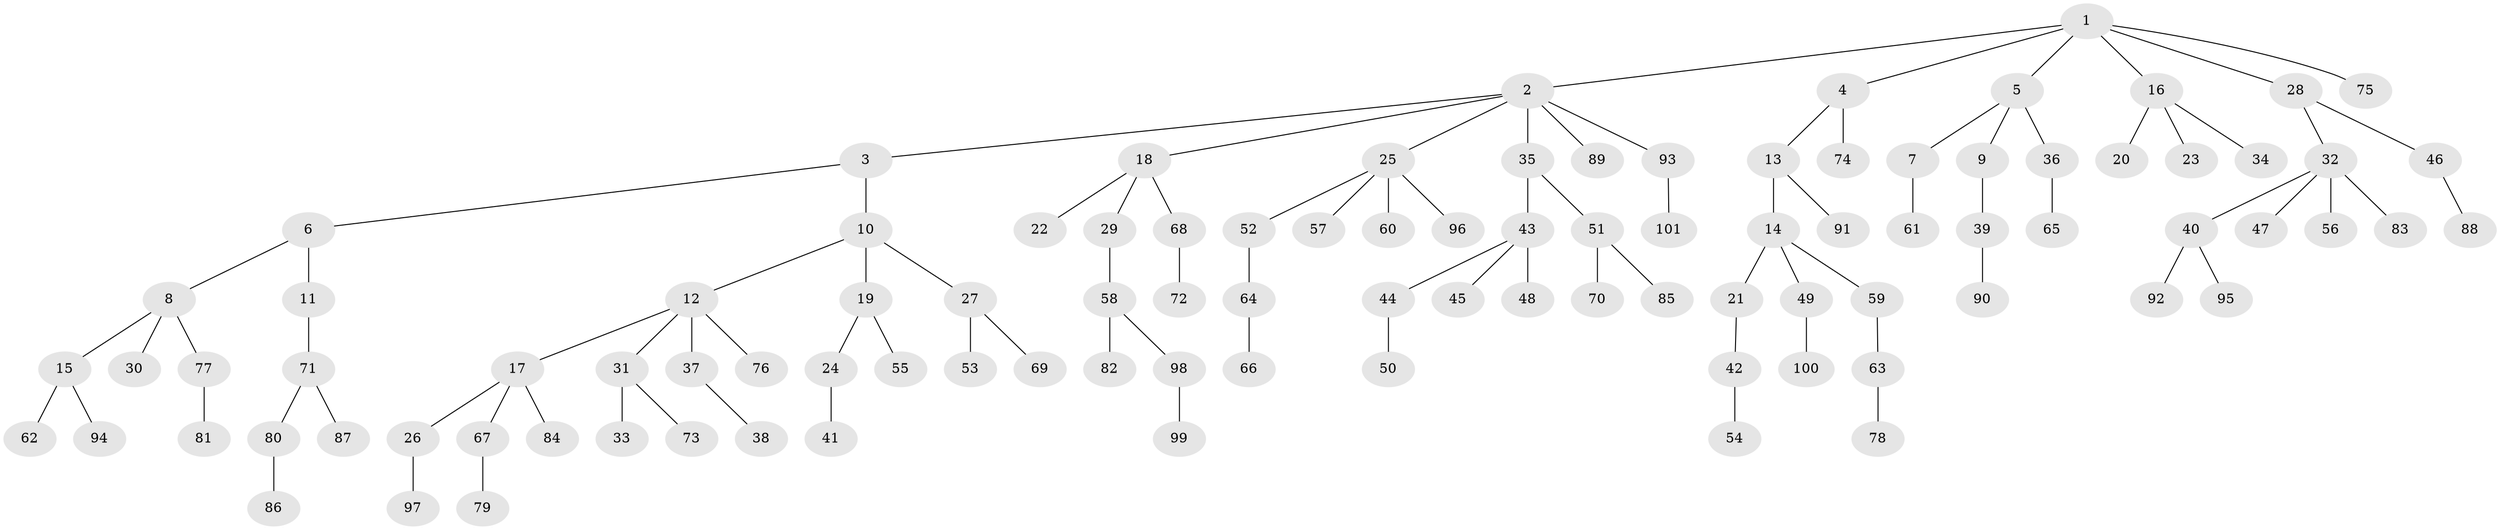 // coarse degree distribution, {11: 0.014285714285714285, 6: 0.014285714285714285, 3: 0.17142857142857143, 4: 0.04285714285714286, 2: 0.17142857142857143, 5: 0.02857142857142857, 1: 0.5571428571428572}
// Generated by graph-tools (version 1.1) at 2025/19/03/04/25 18:19:07]
// undirected, 101 vertices, 100 edges
graph export_dot {
graph [start="1"]
  node [color=gray90,style=filled];
  1;
  2;
  3;
  4;
  5;
  6;
  7;
  8;
  9;
  10;
  11;
  12;
  13;
  14;
  15;
  16;
  17;
  18;
  19;
  20;
  21;
  22;
  23;
  24;
  25;
  26;
  27;
  28;
  29;
  30;
  31;
  32;
  33;
  34;
  35;
  36;
  37;
  38;
  39;
  40;
  41;
  42;
  43;
  44;
  45;
  46;
  47;
  48;
  49;
  50;
  51;
  52;
  53;
  54;
  55;
  56;
  57;
  58;
  59;
  60;
  61;
  62;
  63;
  64;
  65;
  66;
  67;
  68;
  69;
  70;
  71;
  72;
  73;
  74;
  75;
  76;
  77;
  78;
  79;
  80;
  81;
  82;
  83;
  84;
  85;
  86;
  87;
  88;
  89;
  90;
  91;
  92;
  93;
  94;
  95;
  96;
  97;
  98;
  99;
  100;
  101;
  1 -- 2;
  1 -- 4;
  1 -- 5;
  1 -- 16;
  1 -- 28;
  1 -- 75;
  2 -- 3;
  2 -- 18;
  2 -- 25;
  2 -- 35;
  2 -- 89;
  2 -- 93;
  3 -- 6;
  3 -- 10;
  4 -- 13;
  4 -- 74;
  5 -- 7;
  5 -- 9;
  5 -- 36;
  6 -- 8;
  6 -- 11;
  7 -- 61;
  8 -- 15;
  8 -- 30;
  8 -- 77;
  9 -- 39;
  10 -- 12;
  10 -- 19;
  10 -- 27;
  11 -- 71;
  12 -- 17;
  12 -- 31;
  12 -- 37;
  12 -- 76;
  13 -- 14;
  13 -- 91;
  14 -- 21;
  14 -- 49;
  14 -- 59;
  15 -- 62;
  15 -- 94;
  16 -- 20;
  16 -- 23;
  16 -- 34;
  17 -- 26;
  17 -- 67;
  17 -- 84;
  18 -- 22;
  18 -- 29;
  18 -- 68;
  19 -- 24;
  19 -- 55;
  21 -- 42;
  24 -- 41;
  25 -- 52;
  25 -- 57;
  25 -- 60;
  25 -- 96;
  26 -- 97;
  27 -- 53;
  27 -- 69;
  28 -- 32;
  28 -- 46;
  29 -- 58;
  31 -- 33;
  31 -- 73;
  32 -- 40;
  32 -- 47;
  32 -- 56;
  32 -- 83;
  35 -- 43;
  35 -- 51;
  36 -- 65;
  37 -- 38;
  39 -- 90;
  40 -- 92;
  40 -- 95;
  42 -- 54;
  43 -- 44;
  43 -- 45;
  43 -- 48;
  44 -- 50;
  46 -- 88;
  49 -- 100;
  51 -- 70;
  51 -- 85;
  52 -- 64;
  58 -- 82;
  58 -- 98;
  59 -- 63;
  63 -- 78;
  64 -- 66;
  67 -- 79;
  68 -- 72;
  71 -- 80;
  71 -- 87;
  77 -- 81;
  80 -- 86;
  93 -- 101;
  98 -- 99;
}
